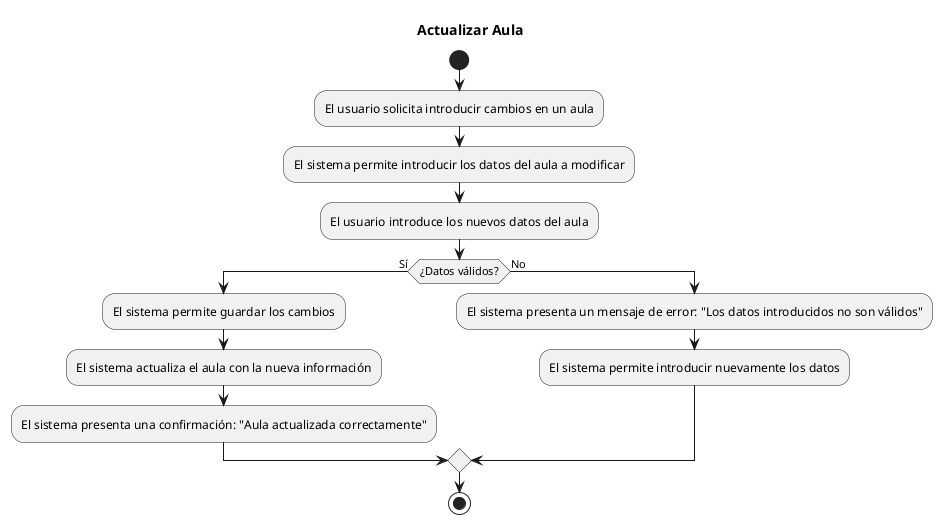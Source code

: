 @startuml

title Actualizar Aula

start
:El usuario solicita introducir cambios en un aula;
:El sistema permite introducir los datos del aula a modificar;
:El usuario introduce los nuevos datos del aula;
if (¿Datos válidos?) then (Sí)
:El sistema permite guardar los cambios;
:El sistema actualiza el aula con la nueva información;
:El sistema presenta una confirmación: "Aula actualizada correctamente";
else (No)
:El sistema presenta un mensaje de error: "Los datos introducidos no son válidos";
:El sistema permite introducir nuevamente los datos;
endif
stop

@enduml